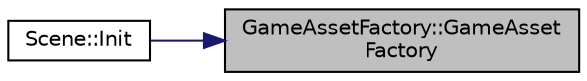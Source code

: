 digraph "GameAssetFactory::GameAssetFactory"
{
 // LATEX_PDF_SIZE
  edge [fontname="Helvetica",fontsize="10",labelfontname="Helvetica",labelfontsize="10"];
  node [fontname="Helvetica",fontsize="10",shape=record];
  rankdir="RL";
  Node1 [label="GameAssetFactory::GameAsset\lFactory",height=0.2,width=0.4,color="black", fillcolor="grey75", style="filled", fontcolor="black",tooltip="Game asset factory contructor with the renderer."];
  Node1 -> Node2 [dir="back",color="midnightblue",fontsize="10",style="solid",fontname="Helvetica"];
  Node2 [label="Scene::Init",height=0.2,width=0.4,color="black", fillcolor="white", style="filled",URL="$class_scene.html#a0f3009b2ffcd55c44ebb1d571bbdd101",tooltip="Initilises the scene, setting up the terrain and skybox."];
}
